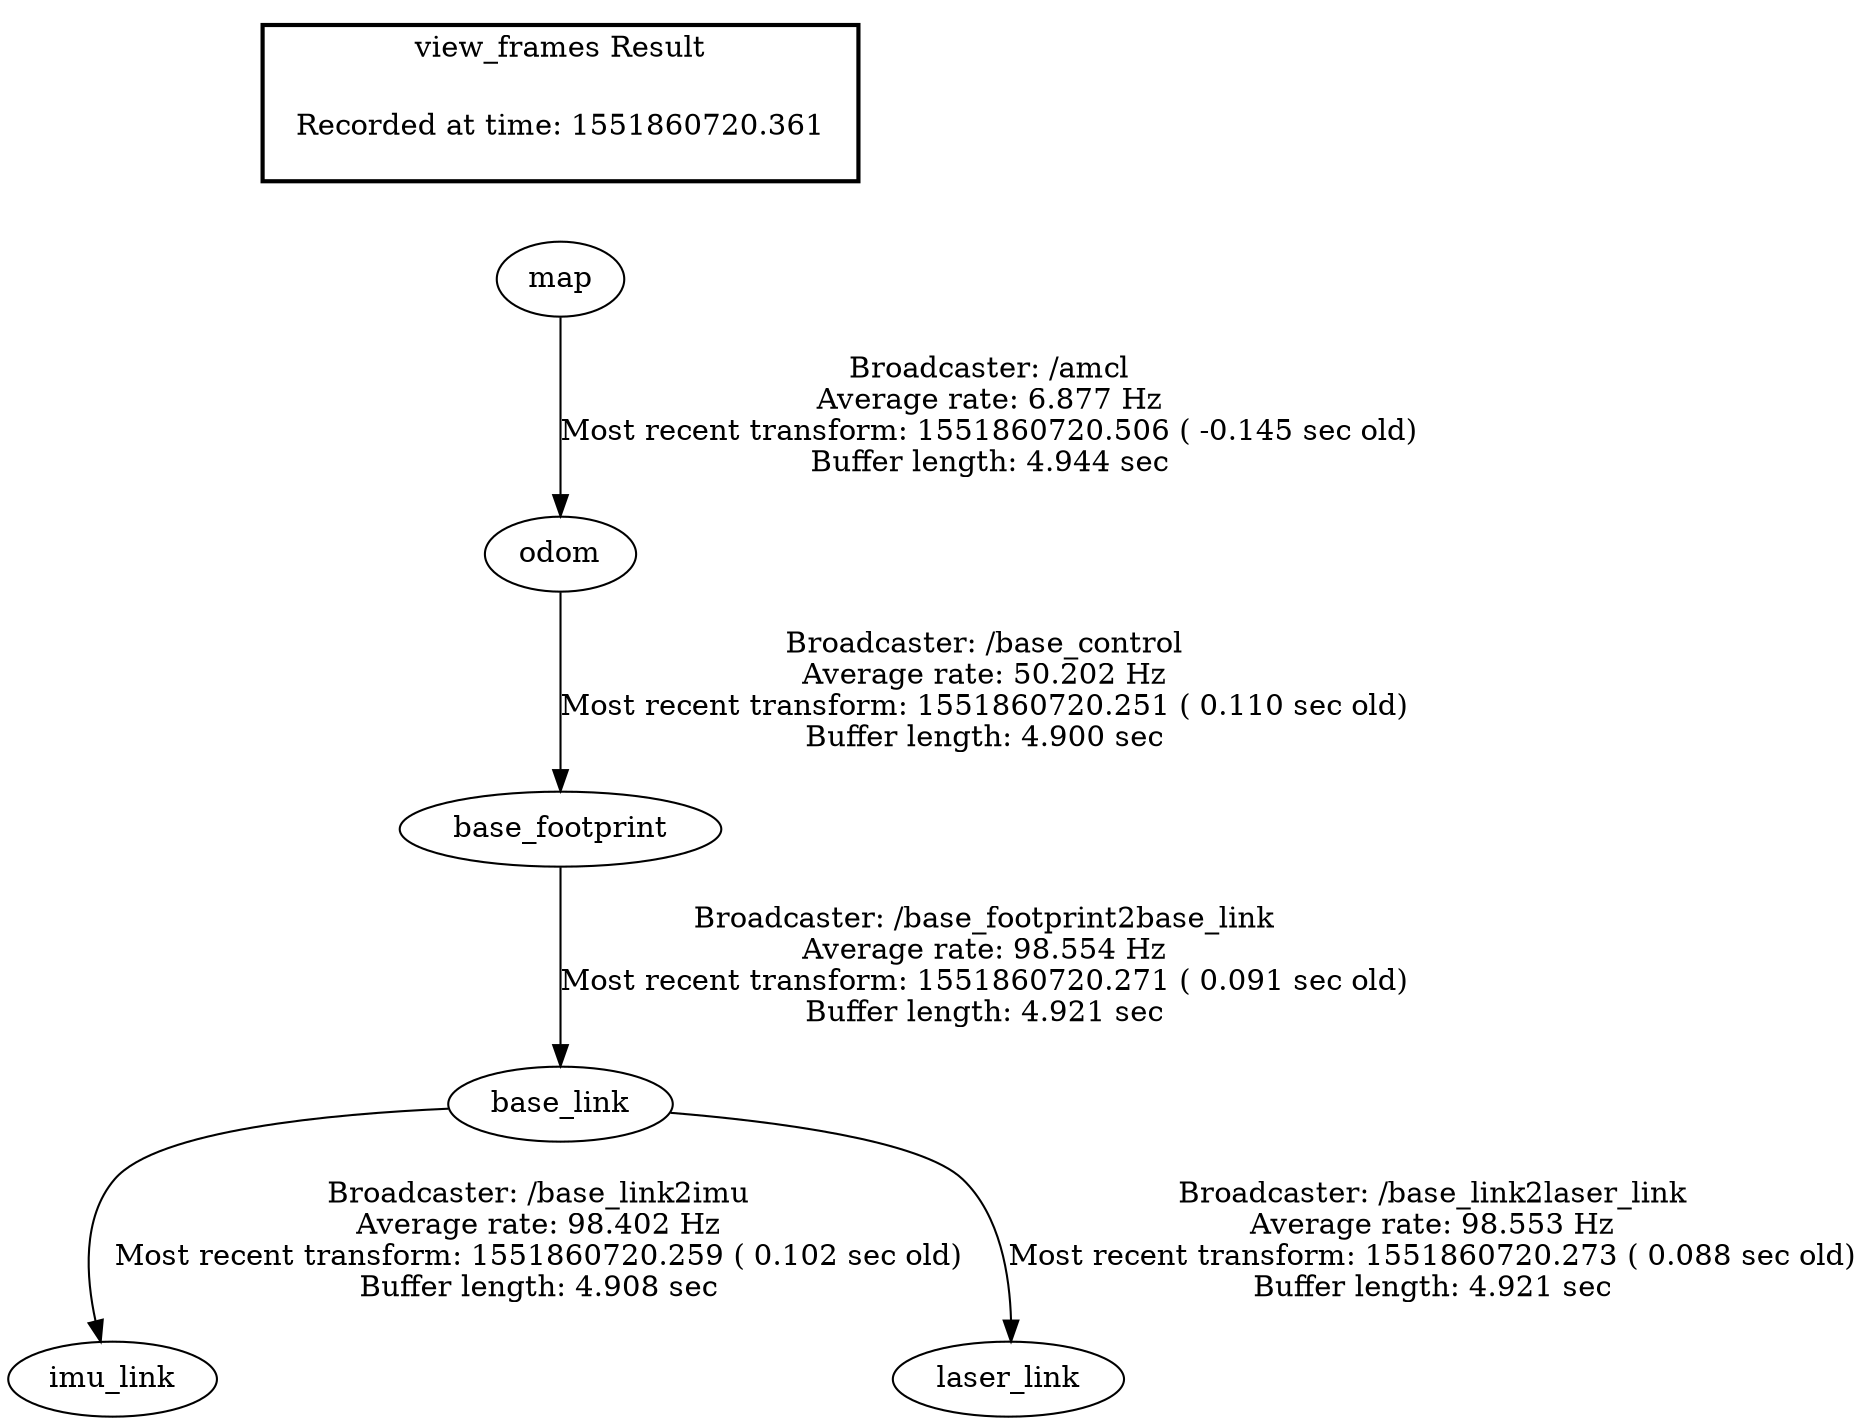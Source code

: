 digraph G {
"map" -> "odom"[label="Broadcaster: /amcl\nAverage rate: 6.877 Hz\nMost recent transform: 1551860720.506 ( -0.145 sec old)\nBuffer length: 4.944 sec\n"];
"base_footprint" -> "base_link"[label="Broadcaster: /base_footprint2base_link\nAverage rate: 98.554 Hz\nMost recent transform: 1551860720.271 ( 0.091 sec old)\nBuffer length: 4.921 sec\n"];
"odom" -> "base_footprint"[label="Broadcaster: /base_control\nAverage rate: 50.202 Hz\nMost recent transform: 1551860720.251 ( 0.110 sec old)\nBuffer length: 4.900 sec\n"];
"base_link" -> "imu_link"[label="Broadcaster: /base_link2imu\nAverage rate: 98.402 Hz\nMost recent transform: 1551860720.259 ( 0.102 sec old)\nBuffer length: 4.908 sec\n"];
"base_link" -> "laser_link"[label="Broadcaster: /base_link2laser_link\nAverage rate: 98.553 Hz\nMost recent transform: 1551860720.273 ( 0.088 sec old)\nBuffer length: 4.921 sec\n"];
edge [style=invis];
 subgraph cluster_legend { style=bold; color=black; label ="view_frames Result";
"Recorded at time: 1551860720.361"[ shape=plaintext ] ;
 }->"map";
}